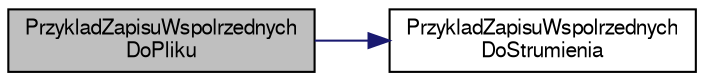 digraph "PrzykladZapisuWspolrzednychDoPliku"
{
 // LATEX_PDF_SIZE
  edge [fontname="FreeSans",fontsize="10",labelfontname="FreeSans",labelfontsize="10"];
  node [fontname="FreeSans",fontsize="10",shape=record];
  rankdir="LR";
  Node1 [label="PrzykladZapisuWspolrzednych\lDoPliku",height=0.2,width=0.4,color="black", fillcolor="grey75", style="filled", fontcolor="black",tooltip=" "];
  Node1 -> Node2 [color="midnightblue",fontsize="10",style="solid",fontname="FreeSans"];
  Node2 [label="PrzykladZapisuWspolrzednych\lDoStrumienia",height=0.2,width=0.4,color="black", fillcolor="white", style="filled",URL="$a00020.html#aad5e225fdb9330dd4b2cac1cf31142b5",tooltip=" "];
}
